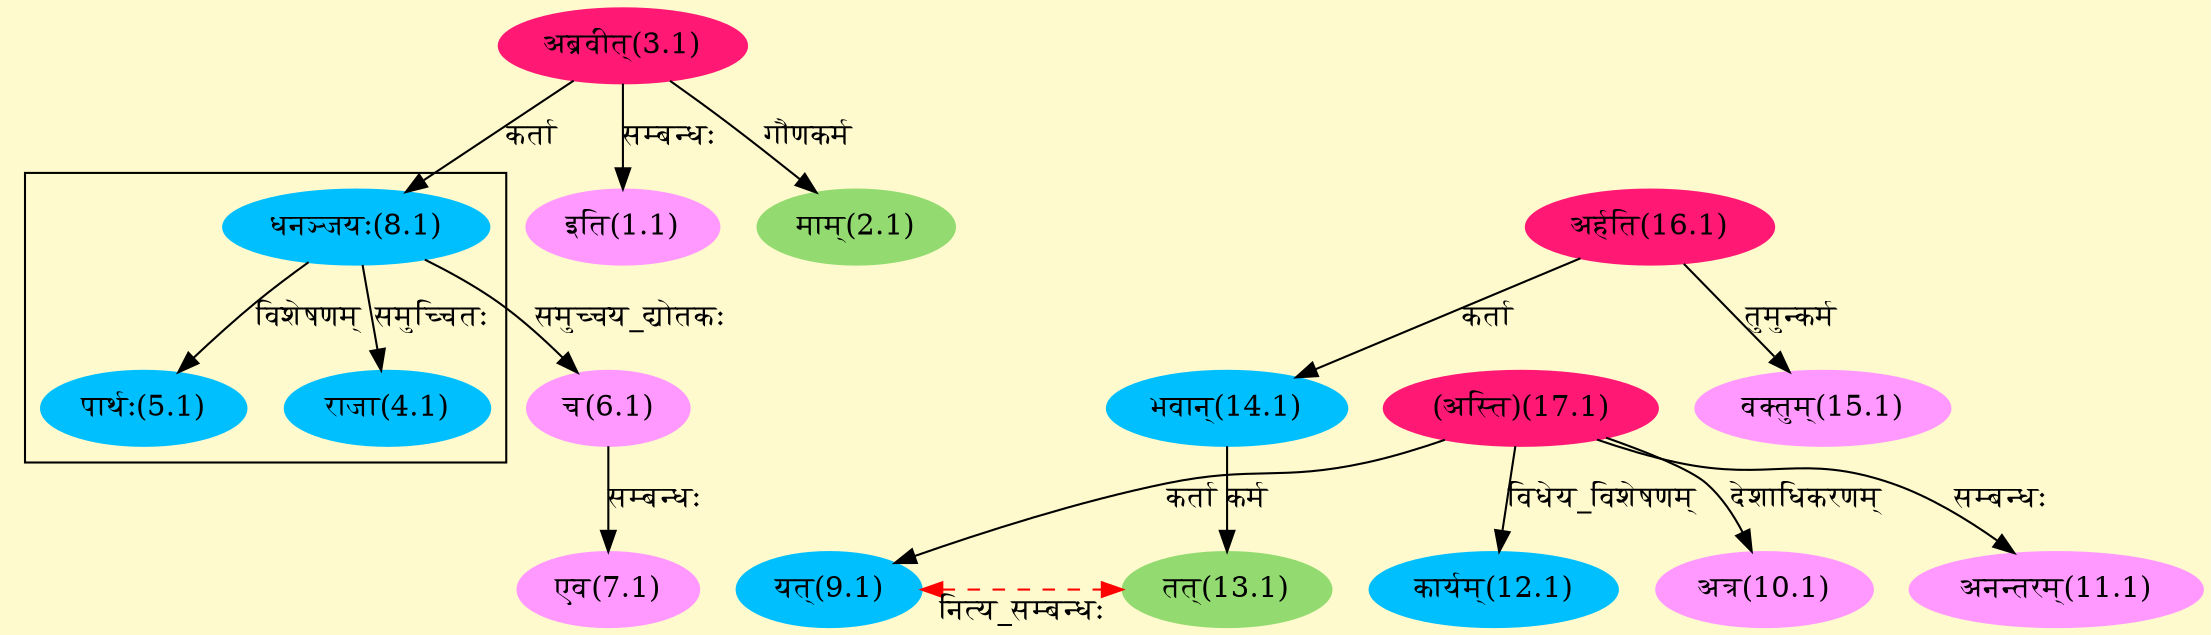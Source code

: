 digraph G{
rankdir=BT;
 compound=true;
 bgcolor="lemonchiffon1";

subgraph cluster_1{
Node4_1 [style=filled, color="#00BFFF" label = "राजा(4.1)"]
Node8_1 [style=filled, color="#00BFFF" label = "धनञ्जयः(8.1)"]
Node5_1 [style=filled, color="#00BFFF" label = "पार्थः(5.1)"]

}
Node1_1 [style=filled, color="#FF99FF" label = "इति(1.1)"]
Node3_1 [style=filled, color="#FF1975" label = "अब्रवीत्(3.1)"]
Node2_1 [style=filled, color="#93DB70" label = "माम्(2.1)"]
Node8_1 [style=filled, color="#00BFFF" label = "धनञ्जयः(8.1)"]
Node6_1 [style=filled, color="#FF99FF" label = "च(6.1)"]
Node7_1 [style=filled, color="#FF99FF" label = "एव(7.1)"]
Node9_1 [style=filled, color="#00BFFF" label = "यत्(9.1)"]
Node17_1 [style=filled, color="#FF1975" label = "(अस्ति)(17.1)"]
Node13_1 [style=filled, color="#93DB70" label = "तत्(13.1)"]
Node10_1 [style=filled, color="#FF99FF" label = "अत्र(10.1)"]
Node11_1 [style=filled, color="#FF99FF" label = "अनन्तरम्(11.1)"]
Node12_1 [style=filled, color="#00BFFF" label = "कार्यम्(12.1)"]
Node14_1 [style=filled, color="#00BFFF" label = "भवान्(14.1)"]
Node16_1 [style=filled, color="#FF1975" label = "अर्हति(16.1)"]
Node15_1 [style=filled, color="#FF99FF" label = "वक्तुम्(15.1)"]
{rank = same; Node9_1; Node13_1;}
/* Start of Relations section */

Node1_1 -> Node3_1 [  label="सम्बन्धः"  dir="back" ]
Node2_1 -> Node3_1 [  label="गौणकर्म"  dir="back" ]
Node4_1 -> Node8_1 [  label="समुच्चितः"  dir="back" ]
Node5_1 -> Node8_1 [  label="विशेषणम्"  dir="back" ]
Node6_1 -> Node8_1 [  label="समुच्चय_द्योतकः"  dir="back" ]
Node7_1 -> Node6_1 [  label="सम्बन्धः"  dir="back" ]
Node8_1 -> Node3_1 [  label="कर्ता"  dir="back" ]
Node9_1 -> Node17_1 [  label="कर्ता"  dir="back" ]
Node9_1 -> Node13_1 [ style=dashed color="red" label="नित्य_सम्बन्धः"  dir="both" ]
Node10_1 -> Node17_1 [  label="देशाधिकरणम्"  dir="back" ]
Node11_1 -> Node17_1 [  label="सम्बन्धः"  dir="back" ]
Node12_1 -> Node17_1 [  label="विधेय_विशेषणम्"  dir="back" ]
Node13_1 -> Node14_1 [  label="कर्म"  dir="back" ]
Node14_1 -> Node16_1 [  label="कर्ता"  dir="back" ]
Node15_1 -> Node16_1 [  label="तुमुन्कर्म"  dir="back" ]
}
